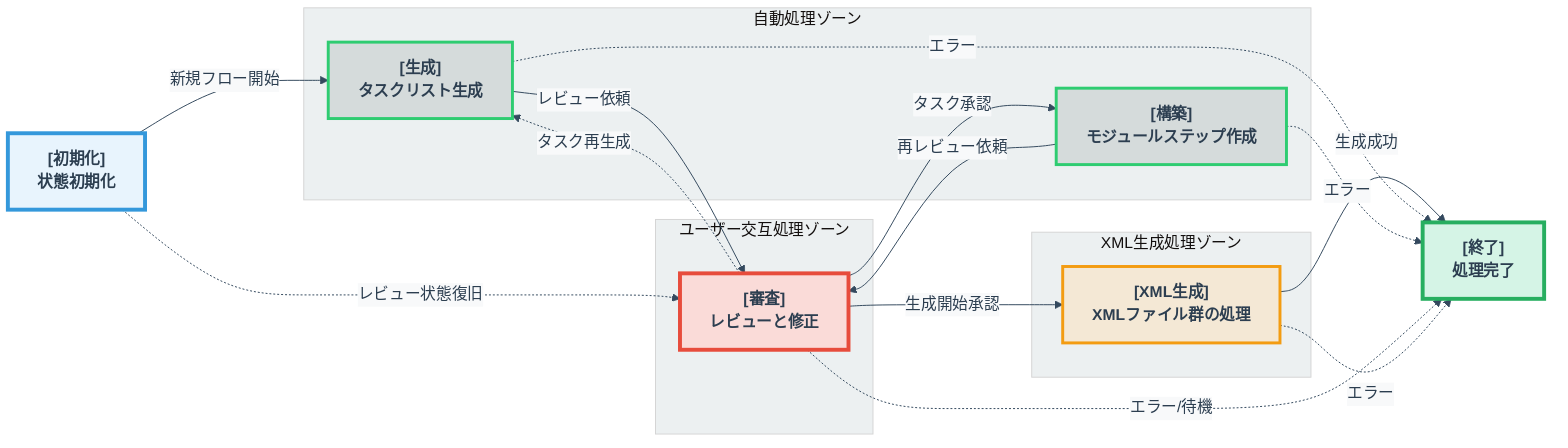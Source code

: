 %%{init: {
  'theme': 'base',
  'themeVariables': {
    'primaryColor': '#E8F4FD',
    'primaryTextColor': '#2C3E50',
    'primaryBorderColor': '#3498DB',
    'lineColor': '#34495E',
    'secondaryColor': '#F8F9FA',
    'tertiaryColor': '#ECF0F1',
    'background': '#FFFFFF',
    'mainBkg': '#E8F4FD',
    'secondBkg': '#D5DBDB',
    'tertiaryBkg': '#FADBD8'
  }
}}%%

flowchart LR
    %% ノード定義
    A["`**[初期化]**<br/>状態初期化`"]
    J["`**[終了]**<br/>処理完了`"]
    
    subgraph "自動処理ゾーン"
        direction TB
        B["`**[生成]**<br/>タスクリスト生成`"]
        D["`**[構築]**<br/>モジュールステップ作成`"]
    end

    subgraph "ユーザー交互処理ゾーン"
        direction TB
        C["`**[審査]**<br/>レビューと修正`"]
    end
    
    subgraph "XML生成処理ゾーン"
        direction TB
        XML_GEN["`**[XML生成]**<br/>XMLファイル群の処理`"]
    end

    %% フロー接続
    A -- "新規フロー開始" --> B
    B -- "レビュー依頼" --> C
    C -- "タスク承認" --> D
    D -- "再レビュー依頼" --> C
    C -- "生成開始承認" --> XML_GEN
    XML_GEN -- "生成成功" --> J
    
    %% その他の接続
    A -. "レビュー状態復旧" .-> C
    C -. "タスク再生成" .-> B
    
    %% エラーハンドリング
    B -.->|"エラー"| J
    D -.->|"エラー"| J
    C -.->|"エラー/待機"| J
    XML_GEN -.->|"エラー"| J

    %% スタイリング
    classDef initNode fill:#E8F4FD,stroke:#3498DB,stroke-width:4px,color:#2C3E50,font-weight:bold;
    classDef processNode fill:#D5DBDB,stroke:#2ECC71,stroke-width:3px,color:#2C3E50,font-weight:bold;
    classDef reviewNode fill:#FADBD8,stroke:#E74C3C,stroke-width:4px,color:#2C3E50,font-weight:bold;
    classDef xmlNode fill:#F4E8D5,stroke:#F39C12,stroke-width:3px,color:#2C3E50,font-weight:bold;
    classDef endNode fill:#D5F4E6,stroke:#27AE60,stroke-width:4px,color:#2C3E50,font-weight:bold;

    class A initNode;
    class B,D processNode;
    class C reviewNode;
    class XML_GEN xmlNode;
    class J endNode;